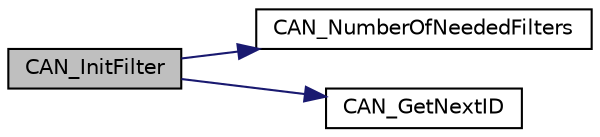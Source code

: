 digraph "CAN_InitFilter"
{
  edge [fontname="Helvetica",fontsize="10",labelfontname="Helvetica",labelfontsize="10"];
  node [fontname="Helvetica",fontsize="10",shape=record];
  rankdir="LR";
  Node25 [label="CAN_InitFilter",height=0.2,width=0.4,color="black", fillcolor="grey75", style="filled", fontcolor="black"];
  Node25 -> Node26 [color="midnightblue",fontsize="10",style="solid",fontname="Helvetica"];
  Node26 [label="CAN_NumberOfNeededFilters",height=0.2,width=0.4,color="black", fillcolor="white", style="filled",URL="$can_8c.html#a534daea7742fca5dc406c86adcc18ec3",tooltip="Returns the number of filters that have to be initialized. "];
  Node25 -> Node27 [color="midnightblue",fontsize="10",style="solid",fontname="Helvetica"];
  Node27 [label="CAN_GetNextID",height=0.2,width=0.4,color="black", fillcolor="white", style="filled",URL="$can_8c.html#a8975fdc25f90009f3de12e5446010eec",tooltip="Returns the next index of wished filter ID setting in CAN_MSG_RX_TYPE_t can_RxMsgs[CAN_NUMBER_OF_RX_I..."];
}
